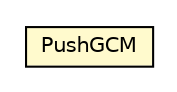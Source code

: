 #!/usr/local/bin/dot
#
# Class diagram 
# Generated by UMLGraph version R5_6-24-gf6e263 (http://www.umlgraph.org/)
#

digraph G {
	edge [fontname="Helvetica",fontsize=10,labelfontname="Helvetica",labelfontsize=10];
	node [fontname="Helvetica",fontsize=10,shape=plaintext];
	nodesep=0.25;
	ranksep=0.5;
	// org.universAAL.ri.api.manager.push.PushGCM
	c6679112 [label=<<table title="org.universAAL.ri.api.manager.push.PushGCM" border="0" cellborder="1" cellspacing="0" cellpadding="2" port="p" bgcolor="lemonChiffon" href="./PushGCM.html">
		<tr><td><table border="0" cellspacing="0" cellpadding="1">
<tr><td align="center" balign="center"> PushGCM </td></tr>
		</table></td></tr>
		</table>>, URL="./PushGCM.html", fontname="Helvetica", fontcolor="black", fontsize=10.0];
}

